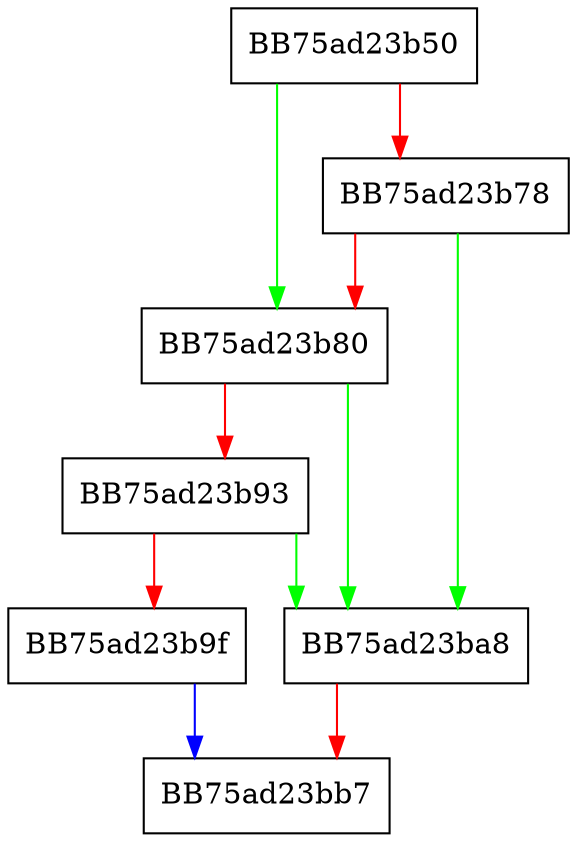 digraph mmap32_cached {
  node [shape="box"];
  graph [splines=ortho];
  BB75ad23b50 -> BB75ad23b80 [color="green"];
  BB75ad23b50 -> BB75ad23b78 [color="red"];
  BB75ad23b78 -> BB75ad23ba8 [color="green"];
  BB75ad23b78 -> BB75ad23b80 [color="red"];
  BB75ad23b80 -> BB75ad23ba8 [color="green"];
  BB75ad23b80 -> BB75ad23b93 [color="red"];
  BB75ad23b93 -> BB75ad23ba8 [color="green"];
  BB75ad23b93 -> BB75ad23b9f [color="red"];
  BB75ad23b9f -> BB75ad23bb7 [color="blue"];
  BB75ad23ba8 -> BB75ad23bb7 [color="red"];
}